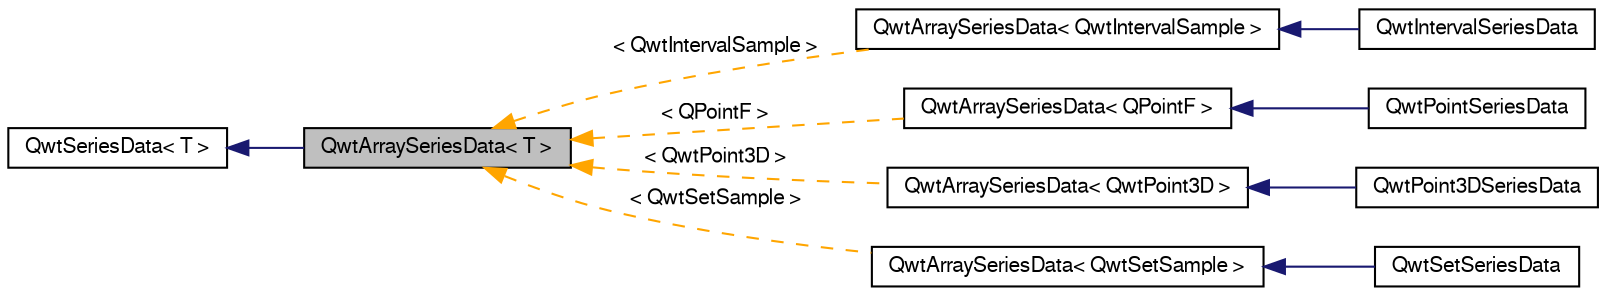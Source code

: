 digraph G
{
  edge [fontname="FreeSans",fontsize="10",labelfontname="FreeSans",labelfontsize="10"];
  node [fontname="FreeSans",fontsize="10",shape=record];
  rankdir="LR";
  Node1 [label="QwtArraySeriesData\< T \>",height=0.2,width=0.4,color="black", fillcolor="grey75", style="filled" fontcolor="black"];
  Node2 -> Node1 [dir="back",color="midnightblue",fontsize="10",style="solid",fontname="FreeSans"];
  Node2 [label="QwtSeriesData\< T \>",height=0.2,width=0.4,color="black", fillcolor="white", style="filled",URL="$class_qwt_series_data.html",tooltip="Abstract interface for iterating over samples."];
  Node1 -> Node3 [dir="back",color="orange",fontsize="10",style="dashed",label=" \< QwtIntervalSample \>" ,fontname="FreeSans"];
  Node3 [label="QwtArraySeriesData\< QwtIntervalSample \>",height=0.2,width=0.4,color="black", fillcolor="white", style="filled",URL="$class_qwt_array_series_data.html"];
  Node3 -> Node4 [dir="back",color="midnightblue",fontsize="10",style="solid",fontname="FreeSans"];
  Node4 [label="QwtIntervalSeriesData",height=0.2,width=0.4,color="black", fillcolor="white", style="filled",URL="$class_qwt_interval_series_data.html",tooltip="Interface for iterating over an array of intervals."];
  Node1 -> Node5 [dir="back",color="orange",fontsize="10",style="dashed",label=" \< QPointF \>" ,fontname="FreeSans"];
  Node5 [label="QwtArraySeriesData\< QPointF \>",height=0.2,width=0.4,color="black", fillcolor="white", style="filled",URL="$class_qwt_array_series_data.html"];
  Node5 -> Node6 [dir="back",color="midnightblue",fontsize="10",style="solid",fontname="FreeSans"];
  Node6 [label="QwtPointSeriesData",height=0.2,width=0.4,color="black", fillcolor="white", style="filled",URL="$class_qwt_point_series_data.html",tooltip="Interface for iterating over an array of points."];
  Node1 -> Node7 [dir="back",color="orange",fontsize="10",style="dashed",label=" \< QwtPoint3D \>" ,fontname="FreeSans"];
  Node7 [label="QwtArraySeriesData\< QwtPoint3D \>",height=0.2,width=0.4,color="black", fillcolor="white", style="filled",URL="$class_qwt_array_series_data.html"];
  Node7 -> Node8 [dir="back",color="midnightblue",fontsize="10",style="solid",fontname="FreeSans"];
  Node8 [label="QwtPoint3DSeriesData",height=0.2,width=0.4,color="black", fillcolor="white", style="filled",URL="$class_qwt_point3_d_series_data.html",tooltip="Interface for iterating over an array of 3D points."];
  Node1 -> Node9 [dir="back",color="orange",fontsize="10",style="dashed",label=" \< QwtSetSample \>" ,fontname="FreeSans"];
  Node9 [label="QwtArraySeriesData\< QwtSetSample \>",height=0.2,width=0.4,color="black", fillcolor="white", style="filled",URL="$class_qwt_array_series_data.html"];
  Node9 -> Node10 [dir="back",color="midnightblue",fontsize="10",style="solid",fontname="FreeSans"];
  Node10 [label="QwtSetSeriesData",height=0.2,width=0.4,color="black", fillcolor="white", style="filled",URL="$class_qwt_set_series_data.html",tooltip="Interface for iterating over an array of samples."];
}
